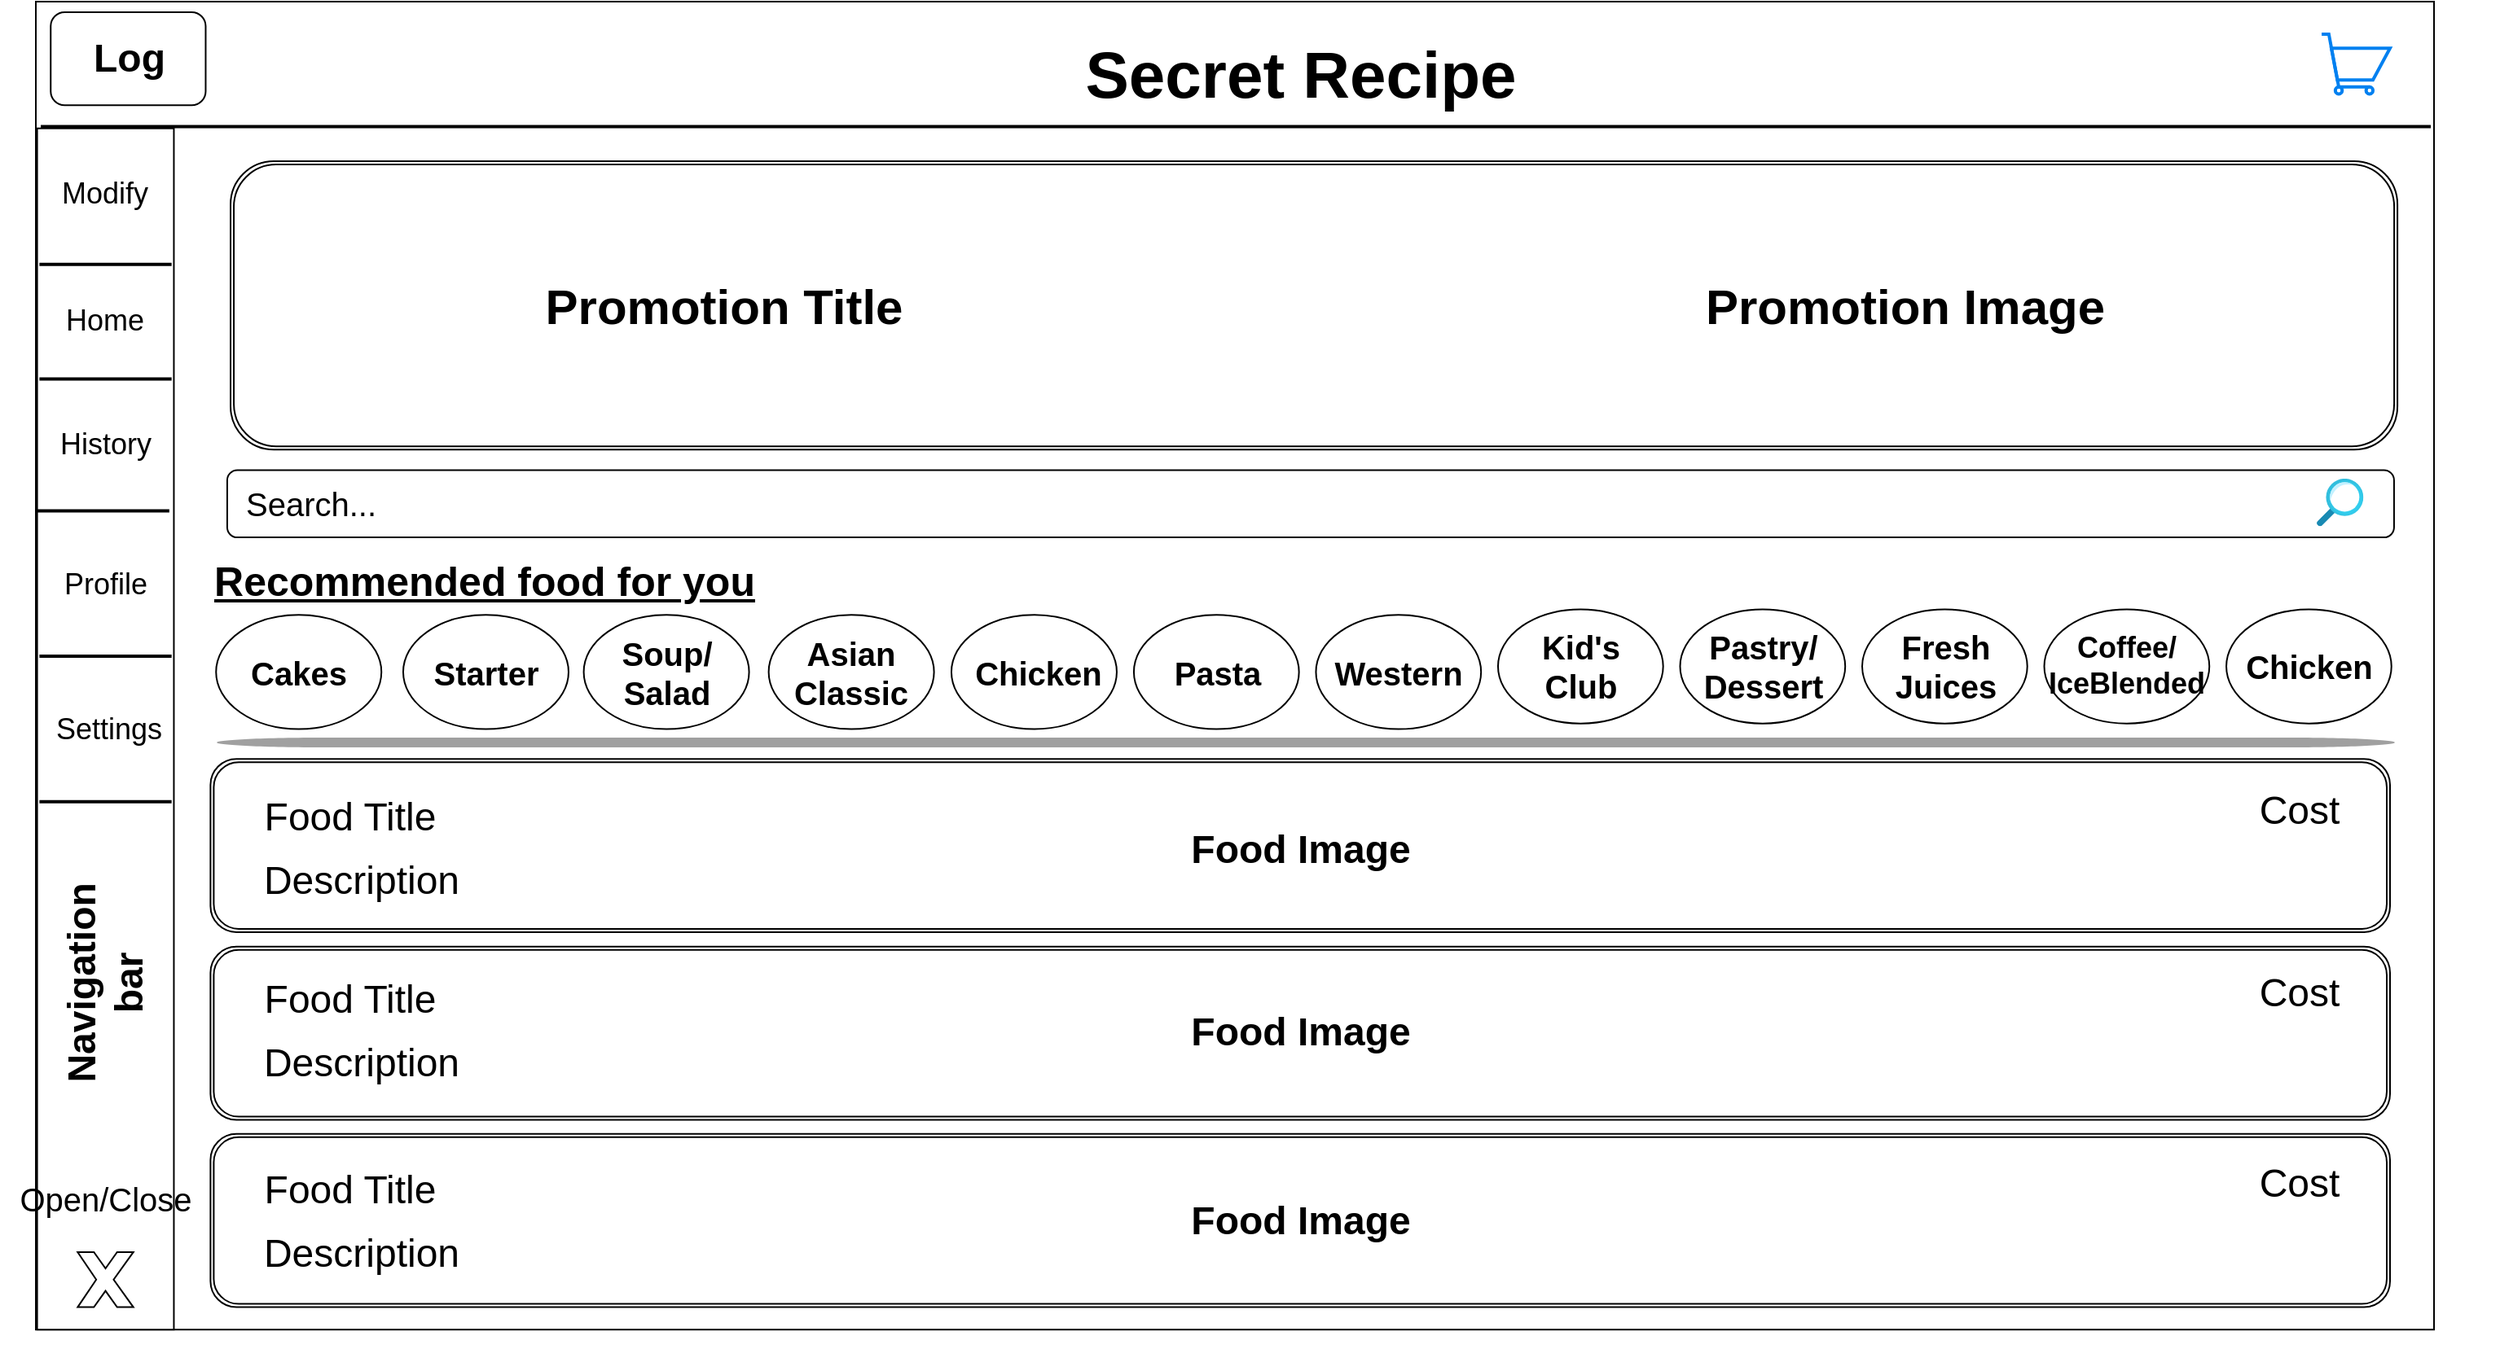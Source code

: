 <mxfile version="24.7.10">
  <diagram name="Page-1" id="hPOh9uv4Xi-a1cSwoiG5">
    <mxGraphModel dx="2449" dy="1523" grid="0" gridSize="10" guides="1" tooltips="1" connect="1" arrows="1" fold="1" page="0" pageScale="1" pageWidth="850" pageHeight="1100" math="0" shadow="0">
      <root>
        <mxCell id="0" />
        <mxCell id="1" parent="0" />
        <mxCell id="TidTo2rOgOH8y78XN5G_-71" value="" style="group;fontSize=30;" parent="1" vertex="1" connectable="0">
          <mxGeometry x="-317" y="-137" width="1511" height="840" as="geometry" />
        </mxCell>
        <mxCell id="TidTo2rOgOH8y78XN5G_-4" value="" style="rounded=0;whiteSpace=wrap;html=1;" parent="TidTo2rOgOH8y78XN5G_-71" vertex="1">
          <mxGeometry width="1472" height="815.58" as="geometry" />
        </mxCell>
        <mxCell id="TidTo2rOgOH8y78XN5G_-7" value="" style="line;strokeWidth=2;html=1;" parent="TidTo2rOgOH8y78XN5G_-71" vertex="1">
          <mxGeometry x="3.01" y="68.25" width="1466.99" height="17.06" as="geometry" />
        </mxCell>
        <mxCell id="TidTo2rOgOH8y78XN5G_-9" value="Secret Recipe" style="text;strokeColor=none;fillColor=none;html=1;fontSize=40;fontStyle=1;verticalAlign=middle;align=center;" parent="TidTo2rOgOH8y78XN5G_-71" vertex="1">
          <mxGeometry x="700.965" y="9.581" width="150.273" height="68.249" as="geometry" />
        </mxCell>
        <mxCell id="TidTo2rOgOH8y78XN5G_-65" value="" style="group" parent="TidTo2rOgOH8y78XN5G_-71" vertex="1" connectable="0">
          <mxGeometry x="107.2" y="465.09" width="1337.8" height="336.71" as="geometry" />
        </mxCell>
        <mxCell id="TidTo2rOgOH8y78XN5G_-77" value="" style="group" parent="TidTo2rOgOH8y78XN5G_-65" vertex="1" connectable="0">
          <mxGeometry width="1337.8" height="336.71" as="geometry" />
        </mxCell>
        <mxCell id="TidTo2rOgOH8y78XN5G_-61" value="" style="shape=ext;double=1;rounded=1;whiteSpace=wrap;html=1;" parent="TidTo2rOgOH8y78XN5G_-77" vertex="1">
          <mxGeometry width="1337.8" height="106.363" as="geometry" />
        </mxCell>
        <mxCell id="TidTo2rOgOH8y78XN5G_-62" value="" style="shape=ext;double=1;rounded=1;whiteSpace=wrap;html=1;" parent="TidTo2rOgOH8y78XN5G_-77" vertex="1">
          <mxGeometry y="115.338" width="1337.8" height="106.363" as="geometry" />
        </mxCell>
        <mxCell id="TidTo2rOgOH8y78XN5G_-63" value="" style="shape=ext;double=1;rounded=1;whiteSpace=wrap;html=1;" parent="TidTo2rOgOH8y78XN5G_-77" vertex="1">
          <mxGeometry y="230.347" width="1337.8" height="106.363" as="geometry" />
        </mxCell>
        <mxCell id="TidTo2rOgOH8y78XN5G_-74" value="Food Image" style="text;strokeColor=none;fillColor=none;html=1;fontSize=24;fontStyle=1;verticalAlign=middle;align=center;" parent="TidTo2rOgOH8y78XN5G_-77" vertex="1">
          <mxGeometry x="207.59" y="32.137" width="922.621" height="47.651" as="geometry" />
        </mxCell>
        <mxCell id="TidTo2rOgOH8y78XN5G_-73" value="Food Image" style="text;strokeColor=none;fillColor=none;html=1;fontSize=24;fontStyle=1;verticalAlign=middle;align=center;" parent="TidTo2rOgOH8y78XN5G_-77" vertex="1">
          <mxGeometry x="207.59" y="144.534" width="922.621" height="47.651" as="geometry" />
        </mxCell>
        <mxCell id="TidTo2rOgOH8y78XN5G_-72" value="Food Image" style="text;strokeColor=none;fillColor=none;html=1;fontSize=24;fontStyle=1;verticalAlign=middle;align=center;" parent="TidTo2rOgOH8y78XN5G_-77" vertex="1">
          <mxGeometry x="207.59" y="259.706" width="922.621" height="47.651" as="geometry" />
        </mxCell>
        <mxCell id="G1v5_FvtIPSsT47ESoxH-36" value="" style="group" vertex="1" connectable="0" parent="TidTo2rOgOH8y78XN5G_-77">
          <mxGeometry x="22.8" y="16.91" width="1297.2" height="73" as="geometry" />
        </mxCell>
        <mxCell id="G1v5_FvtIPSsT47ESoxH-33" value="Food Title" style="text;strokeColor=none;align=center;fillColor=none;html=1;verticalAlign=middle;whiteSpace=wrap;rounded=0;fontSize=24;" vertex="1" parent="G1v5_FvtIPSsT47ESoxH-36">
          <mxGeometry y="4" width="126.2" height="30" as="geometry" />
        </mxCell>
        <mxCell id="G1v5_FvtIPSsT47ESoxH-34" value="Description" style="text;strokeColor=none;align=center;fillColor=none;html=1;verticalAlign=middle;whiteSpace=wrap;rounded=0;fontSize=24;" vertex="1" parent="G1v5_FvtIPSsT47ESoxH-36">
          <mxGeometry x="7" y="43" width="126.2" height="30" as="geometry" />
        </mxCell>
        <mxCell id="G1v5_FvtIPSsT47ESoxH-35" value="Cost" style="text;strokeColor=none;align=center;fillColor=none;html=1;verticalAlign=middle;whiteSpace=wrap;rounded=0;fontSize=24;" vertex="1" parent="G1v5_FvtIPSsT47ESoxH-36">
          <mxGeometry x="1222" width="75.2" height="30" as="geometry" />
        </mxCell>
        <mxCell id="G1v5_FvtIPSsT47ESoxH-38" value="" style="group" vertex="1" connectable="0" parent="TidTo2rOgOH8y78XN5G_-77">
          <mxGeometry x="22.8" y="128.91" width="1297.2" height="73" as="geometry" />
        </mxCell>
        <mxCell id="G1v5_FvtIPSsT47ESoxH-39" value="Food Title" style="text;strokeColor=none;align=center;fillColor=none;html=1;verticalAlign=middle;whiteSpace=wrap;rounded=0;fontSize=24;" vertex="1" parent="G1v5_FvtIPSsT47ESoxH-38">
          <mxGeometry y="4" width="126.2" height="30" as="geometry" />
        </mxCell>
        <mxCell id="G1v5_FvtIPSsT47ESoxH-40" value="Description" style="text;strokeColor=none;align=center;fillColor=none;html=1;verticalAlign=middle;whiteSpace=wrap;rounded=0;fontSize=24;" vertex="1" parent="G1v5_FvtIPSsT47ESoxH-38">
          <mxGeometry x="7" y="43" width="126.2" height="30" as="geometry" />
        </mxCell>
        <mxCell id="G1v5_FvtIPSsT47ESoxH-41" value="Cost" style="text;strokeColor=none;align=center;fillColor=none;html=1;verticalAlign=middle;whiteSpace=wrap;rounded=0;fontSize=24;" vertex="1" parent="G1v5_FvtIPSsT47ESoxH-38">
          <mxGeometry x="1222" width="75.2" height="30" as="geometry" />
        </mxCell>
        <mxCell id="G1v5_FvtIPSsT47ESoxH-42" value="" style="group" vertex="1" connectable="0" parent="TidTo2rOgOH8y78XN5G_-77">
          <mxGeometry x="22.8" y="245.91" width="1297.2" height="73" as="geometry" />
        </mxCell>
        <mxCell id="G1v5_FvtIPSsT47ESoxH-43" value="Food Title" style="text;strokeColor=none;align=center;fillColor=none;html=1;verticalAlign=middle;whiteSpace=wrap;rounded=0;fontSize=24;" vertex="1" parent="G1v5_FvtIPSsT47ESoxH-42">
          <mxGeometry y="4" width="126.2" height="30" as="geometry" />
        </mxCell>
        <mxCell id="G1v5_FvtIPSsT47ESoxH-44" value="Description" style="text;strokeColor=none;align=center;fillColor=none;html=1;verticalAlign=middle;whiteSpace=wrap;rounded=0;fontSize=24;" vertex="1" parent="G1v5_FvtIPSsT47ESoxH-42">
          <mxGeometry x="7" y="43" width="126.2" height="30" as="geometry" />
        </mxCell>
        <mxCell id="G1v5_FvtIPSsT47ESoxH-45" value="Cost" style="text;strokeColor=none;align=center;fillColor=none;html=1;verticalAlign=middle;whiteSpace=wrap;rounded=0;fontSize=24;" vertex="1" parent="G1v5_FvtIPSsT47ESoxH-42">
          <mxGeometry x="1222" width="75.2" height="30" as="geometry" />
        </mxCell>
        <mxCell id="TidTo2rOgOH8y78XN5G_-135" value="" style="html=1;verticalLabelPosition=bottom;align=center;labelBackgroundColor=#ffffff;verticalAlign=top;strokeWidth=2;strokeColor=#0080F0;shadow=0;dashed=0;shape=mxgraph.ios7.icons.shopping_cart;" parent="TidTo2rOgOH8y78XN5G_-71" vertex="1">
          <mxGeometry x="1403.035" y="20.0" width="41.962" height="36.744" as="geometry" />
        </mxCell>
        <mxCell id="G1v5_FvtIPSsT47ESoxH-5" value="" style="group" vertex="1" connectable="0" parent="TidTo2rOgOH8y78XN5G_-71">
          <mxGeometry x="-21.667" y="77.835" width="128.863" height="737.768" as="geometry" />
        </mxCell>
        <mxCell id="TidTo2rOgOH8y78XN5G_-90" value="" style="rounded=0;whiteSpace=wrap;html=1;" parent="G1v5_FvtIPSsT47ESoxH-5" vertex="1">
          <mxGeometry x="22.469" width="83.925" height="737.768" as="geometry" />
        </mxCell>
        <mxCell id="G1v5_FvtIPSsT47ESoxH-4" value="" style="group" vertex="1" connectable="0" parent="G1v5_FvtIPSsT47ESoxH-5">
          <mxGeometry y="9.323" width="128.863" height="714.642" as="geometry" />
        </mxCell>
        <mxCell id="TidTo2rOgOH8y78XN5G_-124" value="" style="group" parent="G1v5_FvtIPSsT47ESoxH-4" vertex="1" connectable="0">
          <mxGeometry x="22.469" y="67.047" width="100.487" height="344.388" as="geometry" />
        </mxCell>
        <mxCell id="ef_NKi3vWta91qS7X8Y2-3" value="History" style="text;strokeColor=none;align=center;fillColor=none;html=1;verticalAlign=middle;whiteSpace=wrap;rounded=0;fontSize=18;" parent="TidTo2rOgOH8y78XN5G_-124" vertex="1">
          <mxGeometry x="7.013" y="94.436" width="69.905" height="46.449" as="geometry" />
        </mxCell>
        <mxCell id="G1v5_FvtIPSsT47ESoxH-2" value="" style="group" vertex="1" connectable="0" parent="TidTo2rOgOH8y78XN5G_-124">
          <mxGeometry width="82.526" height="344.388" as="geometry" />
        </mxCell>
        <mxCell id="TidTo2rOgOH8y78XN5G_-92" value="" style="line;strokeWidth=2;html=1;" parent="G1v5_FvtIPSsT47ESoxH-2" vertex="1">
          <mxGeometry x="1.399" y="70.333" width="81.127" height="14.41" as="geometry" />
        </mxCell>
        <mxCell id="TidTo2rOgOH8y78XN5G_-117" value="" style="line;strokeWidth=2;html=1;" parent="G1v5_FvtIPSsT47ESoxH-2" vertex="1">
          <mxGeometry y="151.3" width="81.127" height="14.41" as="geometry" />
        </mxCell>
        <mxCell id="TidTo2rOgOH8y78XN5G_-120" value="" style="line;strokeWidth=2;html=1;" parent="G1v5_FvtIPSsT47ESoxH-2" vertex="1">
          <mxGeometry x="1.399" y="240.639" width="81.127" height="14.41" as="geometry" />
        </mxCell>
        <mxCell id="TidTo2rOgOH8y78XN5G_-121" value="" style="line;strokeWidth=2;html=1;" parent="G1v5_FvtIPSsT47ESoxH-2" vertex="1">
          <mxGeometry x="1.399" y="329.978" width="81.127" height="14.41" as="geometry" />
        </mxCell>
        <mxCell id="TidTo2rOgOH8y78XN5G_-122" value="" style="line;strokeWidth=2;html=1;" parent="G1v5_FvtIPSsT47ESoxH-2" vertex="1">
          <mxGeometry x="1.399" width="81.127" height="14.41" as="geometry" />
        </mxCell>
        <mxCell id="TidTo2rOgOH8y78XN5G_-125" value="Navigation&lt;div&gt;bar&lt;/div&gt;" style="text;strokeColor=none;fillColor=none;html=1;fontSize=24;fontStyle=1;verticalAlign=middle;align=center;rotation=-90;" parent="G1v5_FvtIPSsT47ESoxH-4" vertex="1">
          <mxGeometry x="-14.599" y="489.113" width="158.058" height="53.805" as="geometry" />
        </mxCell>
        <mxCell id="ef_NKi3vWta91qS7X8Y2-2" value="Profile" style="text;strokeColor=none;align=center;fillColor=none;html=1;verticalAlign=middle;whiteSpace=wrap;rounded=0;fontSize=18;" parent="G1v5_FvtIPSsT47ESoxH-4" vertex="1">
          <mxGeometry x="25.491" y="250.942" width="77.888" height="39.524" as="geometry" />
        </mxCell>
        <mxCell id="ef_NKi3vWta91qS7X8Y2-4" value="Home" style="text;strokeColor=none;align=center;fillColor=none;html=1;verticalAlign=middle;whiteSpace=wrap;rounded=0;fontSize=18;" parent="G1v5_FvtIPSsT47ESoxH-4" vertex="1">
          <mxGeometry x="14.087" y="88.291" width="100.695" height="41.801" as="geometry" />
        </mxCell>
        <mxCell id="ef_NKi3vWta91qS7X8Y2-5" value="Modify" style="text;strokeColor=none;align=center;fillColor=none;html=1;verticalAlign=middle;whiteSpace=wrap;rounded=0;fontSize=18;" parent="G1v5_FvtIPSsT47ESoxH-4" vertex="1">
          <mxGeometry width="128.863" height="61.575" as="geometry" />
        </mxCell>
        <mxCell id="Tao8DP2jIyeEFqwNxk7D-1" value="Open/Close" style="text;strokeColor=none;align=center;fillColor=none;html=1;verticalAlign=middle;whiteSpace=wrap;rounded=0;fontSize=20;" parent="G1v5_FvtIPSsT47ESoxH-4" vertex="1">
          <mxGeometry x="30.22" y="630.854" width="68.423" height="34.854" as="geometry" />
        </mxCell>
        <mxCell id="TidTo2rOgOH8y78XN5G_-128" value="" style="verticalLabelPosition=bottom;verticalAlign=top;html=1;shape=mxgraph.basic.x" parent="G1v5_FvtIPSsT47ESoxH-4" vertex="1">
          <mxGeometry x="47.337" y="680.811" width="34.189" height="33.831" as="geometry" />
        </mxCell>
        <mxCell id="ef_NKi3vWta91qS7X8Y2-1" value="Settings" style="text;strokeColor=none;align=center;fillColor=none;html=1;verticalAlign=middle;whiteSpace=wrap;rounded=0;fontSize=18;" parent="G1v5_FvtIPSsT47ESoxH-4" vertex="1">
          <mxGeometry x="22.469" y="338.065" width="88.151" height="42.998" as="geometry" />
        </mxCell>
        <mxCell id="G1v5_FvtIPSsT47ESoxH-8" value="" style="group" vertex="1" connectable="0" parent="TidTo2rOgOH8y78XN5G_-71">
          <mxGeometry x="9.126" y="6.484" width="95.115" height="57.177" as="geometry" />
        </mxCell>
        <mxCell id="TidTo2rOgOH8y78XN5G_-129" value="" style="rounded=1;whiteSpace=wrap;html=1;" parent="G1v5_FvtIPSsT47ESoxH-8" vertex="1">
          <mxGeometry width="95.115" height="57.177" as="geometry" />
        </mxCell>
        <mxCell id="TidTo2rOgOH8y78XN5G_-131" value="Log" style="text;strokeColor=none;fillColor=none;html=1;fontSize=24;fontStyle=1;verticalAlign=middle;align=center;" parent="G1v5_FvtIPSsT47ESoxH-8" vertex="1">
          <mxGeometry x="7.926" y="9.529" width="79.262" height="38.118" as="geometry" />
        </mxCell>
        <mxCell id="G1v5_FvtIPSsT47ESoxH-28" value="" style="group" vertex="1" connectable="0" parent="TidTo2rOgOH8y78XN5G_-71">
          <mxGeometry x="77.55" y="80" width="1387.58" height="366.76" as="geometry" />
        </mxCell>
        <mxCell id="G1v5_FvtIPSsT47ESoxH-9" value="" style="group" vertex="1" connectable="0" parent="G1v5_FvtIPSsT47ESoxH-28">
          <mxGeometry width="1372.003" height="366.76" as="geometry" />
        </mxCell>
        <mxCell id="TidTo2rOgOH8y78XN5G_-75" value="" style="group" parent="G1v5_FvtIPSsT47ESoxH-9" vertex="1" connectable="0">
          <mxGeometry width="1372.003" height="195.13" as="geometry" />
        </mxCell>
        <mxCell id="TidTo2rOgOH8y78XN5G_-67" value="" style="shape=ext;double=1;rounded=1;whiteSpace=wrap;html=1;" parent="TidTo2rOgOH8y78XN5G_-75" vertex="1">
          <mxGeometry x="41.98" y="18" width="1330.02" height="177.13" as="geometry" />
        </mxCell>
        <mxCell id="TidTo2rOgOH8y78XN5G_-66" value="Promotion Image" style="text;strokeColor=none;fillColor=none;html=1;fontSize=30;fontStyle=1;verticalAlign=middle;align=center;" parent="TidTo2rOgOH8y78XN5G_-75" vertex="1">
          <mxGeometry x="767.53" y="81.18" width="604.47" height="50.77" as="geometry" />
        </mxCell>
        <mxCell id="G1v5_FvtIPSsT47ESoxH-48" value="Promotion Title" style="text;strokeColor=none;fillColor=none;html=1;fontSize=30;fontStyle=1;verticalAlign=middle;align=center;" vertex="1" parent="TidTo2rOgOH8y78XN5G_-75">
          <mxGeometry x="41.98" y="81.18" width="604.47" height="50.77" as="geometry" />
        </mxCell>
        <mxCell id="5HUyDwjAsFl6zSztykZO-1" value="" style="group" parent="G1v5_FvtIPSsT47ESoxH-9" vertex="1" connectable="0">
          <mxGeometry x="33.071" y="296.642" width="552.708" height="70.118" as="geometry" />
        </mxCell>
        <mxCell id="5HUyDwjAsFl6zSztykZO-3" value="" style="group" parent="5HUyDwjAsFl6zSztykZO-1" vertex="1" connectable="0">
          <mxGeometry width="552.708" height="70.118" as="geometry" />
        </mxCell>
        <mxCell id="TidTo2rOgOH8y78XN5G_-80" value="" style="ellipse;whiteSpace=wrap;html=1;shadow=0;" parent="5HUyDwjAsFl6zSztykZO-3" vertex="1">
          <mxGeometry width="101.494" height="70.118" as="geometry" />
        </mxCell>
        <mxCell id="TidTo2rOgOH8y78XN5G_-84" value="" style="ellipse;whiteSpace=wrap;html=1;shadow=0;" parent="5HUyDwjAsFl6zSztykZO-3" vertex="1">
          <mxGeometry x="225.678" width="101.494" height="70.118" as="geometry" />
        </mxCell>
        <mxCell id="TidTo2rOgOH8y78XN5G_-83" value="" style="ellipse;whiteSpace=wrap;html=1;shadow=0;" parent="5HUyDwjAsFl6zSztykZO-3" vertex="1">
          <mxGeometry x="339.192" width="101.494" height="70.118" as="geometry" />
        </mxCell>
        <mxCell id="TidTo2rOgOH8y78XN5G_-82" value="" style="ellipse;whiteSpace=wrap;html=1;shadow=0;" parent="5HUyDwjAsFl6zSztykZO-3" vertex="1">
          <mxGeometry x="114.866" width="101.494" height="70.118" as="geometry" />
        </mxCell>
        <mxCell id="TidTo2rOgOH8y78XN5G_-81" value="" style="ellipse;whiteSpace=wrap;html=1;shadow=0;" parent="5HUyDwjAsFl6zSztykZO-3" vertex="1">
          <mxGeometry x="451.356" width="101.494" height="70.118" as="geometry" />
        </mxCell>
        <mxCell id="TidTo2rOgOH8y78XN5G_-86" value="&lt;div&gt;Soup/&lt;/div&gt;&lt;div&gt;Salad&lt;/div&gt;" style="text;strokeColor=none;fillColor=none;html=1;fontSize=20;fontStyle=1;verticalAlign=middle;align=center;" parent="5HUyDwjAsFl6zSztykZO-3" vertex="1">
          <mxGeometry x="206.42" y="16.126" width="139.879" height="37.877" as="geometry" />
        </mxCell>
        <mxCell id="Tao8DP2jIyeEFqwNxk7D-3" value="Chicken" style="text;strokeColor=none;fillColor=none;html=1;fontSize=20;fontStyle=1;verticalAlign=middle;align=center;" parent="5HUyDwjAsFl6zSztykZO-3" vertex="1">
          <mxGeometry x="434.485" y="16.126" width="139.879" height="37.877" as="geometry" />
        </mxCell>
        <mxCell id="Tao8DP2jIyeEFqwNxk7D-4" value="&lt;div&gt;Asian&lt;/div&gt;&lt;div&gt;Classic&lt;/div&gt;" style="text;strokeColor=none;fillColor=none;html=1;fontSize=20;fontStyle=1;verticalAlign=middle;align=center;" parent="5HUyDwjAsFl6zSztykZO-3" vertex="1">
          <mxGeometry x="319.934" y="16.126" width="139.879" height="37.877" as="geometry" />
        </mxCell>
        <mxCell id="Tao8DP2jIyeEFqwNxk7D-5" value="Starter" style="text;strokeColor=none;fillColor=none;html=1;fontSize=20;fontStyle=1;verticalAlign=middle;align=center;" parent="5HUyDwjAsFl6zSztykZO-3" vertex="1">
          <mxGeometry x="95.598" y="16.126" width="139.879" height="37.877" as="geometry" />
        </mxCell>
        <mxCell id="Tao8DP2jIyeEFqwNxk7D-6" value="Cakes" style="text;strokeColor=none;fillColor=none;html=1;fontSize=20;fontStyle=1;verticalAlign=middle;align=center;" parent="5HUyDwjAsFl6zSztykZO-3" vertex="1">
          <mxGeometry x="-19.261" y="16.126" width="139.879" height="37.877" as="geometry" />
        </mxCell>
        <mxCell id="Tao8DP2jIyeEFqwNxk7D-10" value="" style="group" parent="G1v5_FvtIPSsT47ESoxH-9" vertex="1" connectable="0">
          <mxGeometry x="39.913" y="207.747" width="1330.003" height="41.32" as="geometry" />
        </mxCell>
        <mxCell id="Tao8DP2jIyeEFqwNxk7D-7" value="" style="rounded=1;whiteSpace=wrap;html=1;" parent="Tao8DP2jIyeEFqwNxk7D-10" vertex="1">
          <mxGeometry width="1330.003" height="41.315" as="geometry" />
        </mxCell>
        <mxCell id="Tao8DP2jIyeEFqwNxk7D-8" value="Search..." style="text;strokeColor=none;align=center;fillColor=none;html=1;verticalAlign=middle;whiteSpace=wrap;rounded=0;fontSize=20;" parent="Tao8DP2jIyeEFqwNxk7D-10" vertex="1">
          <mxGeometry x="17.106" y="3.443" width="68.423" height="34.433" as="geometry" />
        </mxCell>
        <mxCell id="Tao8DP2jIyeEFqwNxk7D-9" value="" style="image;aspect=fixed;html=1;points=[];align=center;fontSize=12;image=img/lib/azure2/general/Search.svg;" parent="Tao8DP2jIyeEFqwNxk7D-10" vertex="1">
          <mxGeometry x="1282.541" y="5.21" width="28.76" height="29.207" as="geometry" />
        </mxCell>
        <mxCell id="G1v5_FvtIPSsT47ESoxH-27" value="" style="group" vertex="1" connectable="0" parent="G1v5_FvtIPSsT47ESoxH-28">
          <mxGeometry x="577.158" y="293.199" width="810.422" height="73.561" as="geometry" />
        </mxCell>
        <mxCell id="G1v5_FvtIPSsT47ESoxH-11" value="" style="ellipse;whiteSpace=wrap;html=1;" vertex="1" parent="G1v5_FvtIPSsT47ESoxH-27">
          <mxGeometry x="19.266" y="3.443" width="101.352" height="70.118" as="geometry" />
        </mxCell>
        <mxCell id="G1v5_FvtIPSsT47ESoxH-12" value="" style="ellipse;whiteSpace=wrap;html=1;" vertex="1" parent="G1v5_FvtIPSsT47ESoxH-27">
          <mxGeometry x="131.023" y="3.443" width="101.352" height="70.118" as="geometry" />
        </mxCell>
        <mxCell id="G1v5_FvtIPSsT47ESoxH-13" value="" style="ellipse;whiteSpace=wrap;html=1;" vertex="1" parent="G1v5_FvtIPSsT47ESoxH-27">
          <mxGeometry x="242.78" width="101.352" height="70.118" as="geometry" />
        </mxCell>
        <mxCell id="G1v5_FvtIPSsT47ESoxH-14" value="" style="ellipse;whiteSpace=wrap;html=1;" vertex="1" parent="G1v5_FvtIPSsT47ESoxH-27">
          <mxGeometry x="354.537" width="101.352" height="70.118" as="geometry" />
        </mxCell>
        <mxCell id="G1v5_FvtIPSsT47ESoxH-15" value="" style="ellipse;whiteSpace=wrap;html=1;" vertex="1" parent="G1v5_FvtIPSsT47ESoxH-27">
          <mxGeometry x="466.295" width="101.352" height="70.118" as="geometry" />
        </mxCell>
        <mxCell id="G1v5_FvtIPSsT47ESoxH-17" value="" style="ellipse;whiteSpace=wrap;html=1;" vertex="1" parent="G1v5_FvtIPSsT47ESoxH-27">
          <mxGeometry x="578.052" width="101.352" height="70.118" as="geometry" />
        </mxCell>
        <mxCell id="G1v5_FvtIPSsT47ESoxH-18" value="" style="ellipse;whiteSpace=wrap;html=1;" vertex="1" parent="G1v5_FvtIPSsT47ESoxH-27">
          <mxGeometry x="689.809" width="101.352" height="70.118" as="geometry" />
        </mxCell>
        <mxCell id="G1v5_FvtIPSsT47ESoxH-19" value="Pasta" style="text;strokeColor=none;fillColor=none;html=1;fontSize=20;fontStyle=1;verticalAlign=middle;align=center;" vertex="1" parent="G1v5_FvtIPSsT47ESoxH-27">
          <mxGeometry y="19.57" width="139.879" height="37.877" as="geometry" />
        </mxCell>
        <mxCell id="G1v5_FvtIPSsT47ESoxH-20" value="Western" style="text;strokeColor=none;fillColor=none;html=1;fontSize=20;fontStyle=1;verticalAlign=middle;align=center;" vertex="1" parent="G1v5_FvtIPSsT47ESoxH-27">
          <mxGeometry x="111.757" y="19.57" width="139.879" height="37.877" as="geometry" />
        </mxCell>
        <mxCell id="G1v5_FvtIPSsT47ESoxH-21" value="&lt;div&gt;Kid&#39;s&lt;/div&gt;&lt;div&gt;Club&lt;/div&gt;" style="text;strokeColor=none;fillColor=none;html=1;fontSize=20;fontStyle=1;verticalAlign=middle;align=center;" vertex="1" parent="G1v5_FvtIPSsT47ESoxH-27">
          <mxGeometry x="223.514" y="16.126" width="139.879" height="37.877" as="geometry" />
        </mxCell>
        <mxCell id="G1v5_FvtIPSsT47ESoxH-22" value="&lt;div&gt;Pastry/&lt;/div&gt;&lt;div&gt;Dessert&lt;br&gt;&lt;/div&gt;" style="text;strokeColor=none;fillColor=none;html=1;fontSize=20;fontStyle=1;verticalAlign=middle;align=center;" vertex="1" parent="G1v5_FvtIPSsT47ESoxH-27">
          <mxGeometry x="335.272" y="16.126" width="139.879" height="37.877" as="geometry" />
        </mxCell>
        <mxCell id="G1v5_FvtIPSsT47ESoxH-23" value="&lt;div&gt;Fresh&lt;/div&gt;&lt;div&gt;Juices&lt;br&gt;&lt;/div&gt;" style="text;strokeColor=none;fillColor=none;html=1;fontSize=20;fontStyle=1;verticalAlign=middle;align=center;" vertex="1" parent="G1v5_FvtIPSsT47ESoxH-27">
          <mxGeometry x="447.029" y="16.126" width="139.879" height="37.877" as="geometry" />
        </mxCell>
        <mxCell id="G1v5_FvtIPSsT47ESoxH-24" value="&lt;div style=&quot;font-size: 18px;&quot;&gt;&lt;font style=&quot;font-size: 18px;&quot;&gt;Coffee/&lt;/font&gt;&lt;/div&gt;&lt;div style=&quot;font-size: 18px;&quot;&gt;&lt;font style=&quot;font-size: 18px;&quot;&gt;IceBlended&lt;br&gt;&lt;/font&gt;&lt;/div&gt;" style="text;strokeColor=none;fillColor=none;html=1;fontSize=20;fontStyle=1;verticalAlign=middle;align=center;" vertex="1" parent="G1v5_FvtIPSsT47ESoxH-27">
          <mxGeometry x="558.786" y="16.126" width="139.879" height="37.877" as="geometry" />
        </mxCell>
        <mxCell id="G1v5_FvtIPSsT47ESoxH-25" value="Chicken" style="text;strokeColor=none;fillColor=none;html=1;fontSize=20;fontStyle=1;verticalAlign=middle;align=center;" vertex="1" parent="G1v5_FvtIPSsT47ESoxH-27">
          <mxGeometry x="670.543" y="16.126" width="139.879" height="37.877" as="geometry" />
        </mxCell>
        <mxCell id="Tao8DP2jIyeEFqwNxk7D-11" value="&lt;div style=&quot;font-size: 25px;&quot;&gt;Recommended food for you&lt;br style=&quot;font-size: 25px;&quot;&gt;&lt;/div&gt;" style="text;strokeColor=none;align=center;fillColor=none;html=1;verticalAlign=middle;whiteSpace=wrap;rounded=0;fontSize=25;fontStyle=5" parent="TidTo2rOgOH8y78XN5G_-71" vertex="1">
          <mxGeometry x="98" y="338" width="355" height="34.43" as="geometry" />
        </mxCell>
        <mxCell id="G1v5_FvtIPSsT47ESoxH-47" value="" style="html=1;verticalLabelPosition=bottom;labelBackgroundColor=#ffffff;verticalAlign=top;shadow=0;dashed=0;strokeWidth=2;shape=mxgraph.ios7.misc.scroll_(horizontal);fillColor=#a0a0a0;" vertex="1" parent="TidTo2rOgOH8y78XN5G_-71">
          <mxGeometry x="111" y="452" width="1337" height="6" as="geometry" />
        </mxCell>
      </root>
    </mxGraphModel>
  </diagram>
</mxfile>
